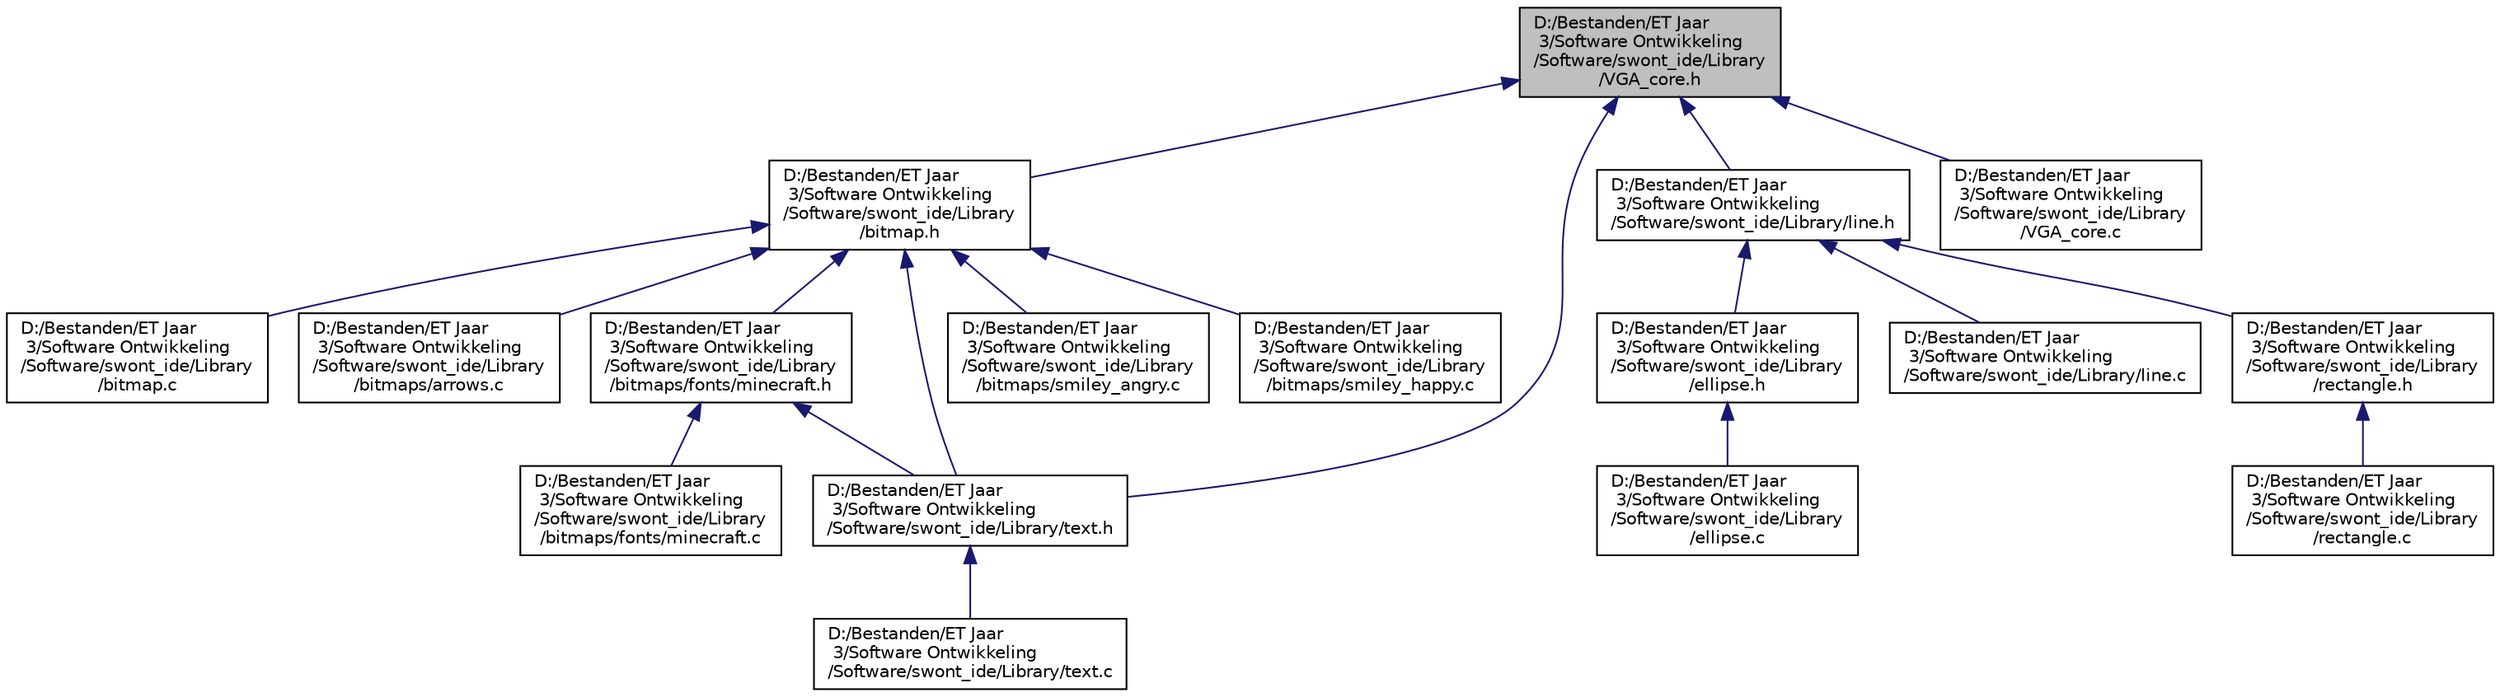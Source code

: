digraph "D:/Bestanden/ET Jaar 3/Software Ontwikkeling/Software/swont_ide/Library/VGA_core.h"
{
 // LATEX_PDF_SIZE
  edge [fontname="Helvetica",fontsize="10",labelfontname="Helvetica",labelfontsize="10"];
  node [fontname="Helvetica",fontsize="10",shape=record];
  Node1 [label="D:/Bestanden/ET Jaar\l 3/Software Ontwikkeling\l/Software/swont_ide/Library\l/VGA_core.h",height=0.2,width=0.4,color="black", fillcolor="grey75", style="filled", fontcolor="black",tooltip="This file is the headerfile of VGA_core.c."];
  Node1 -> Node2 [dir="back",color="midnightblue",fontsize="10",style="solid",fontname="Helvetica"];
  Node2 [label="D:/Bestanden/ET Jaar\l 3/Software Ontwikkeling\l/Software/swont_ide/Library\l/bitmap.h",height=0.2,width=0.4,color="black", fillcolor="white", style="filled",URL="$bitmap_8h.html",tooltip="This file is the headerfile of bitmap.c."];
  Node2 -> Node3 [dir="back",color="midnightblue",fontsize="10",style="solid",fontname="Helvetica"];
  Node3 [label="D:/Bestanden/ET Jaar\l 3/Software Ontwikkeling\l/Software/swont_ide/Library\l/bitmap.c",height=0.2,width=0.4,color="black", fillcolor="white", style="filled",URL="$bitmap_8c.html",tooltip="This file contains all API function responsible for drawing the different bitmaps."];
  Node2 -> Node4 [dir="back",color="midnightblue",fontsize="10",style="solid",fontname="Helvetica"];
  Node4 [label="D:/Bestanden/ET Jaar\l 3/Software Ontwikkeling\l/Software/swont_ide/Library\l/bitmaps/arrows.c",height=0.2,width=0.4,color="black", fillcolor="white", style="filled",URL="$arrows_8c.html",tooltip="This file contains all the data for the different arrow bitmaps. These bitmaps can be printed on the ..."];
  Node2 -> Node5 [dir="back",color="midnightblue",fontsize="10",style="solid",fontname="Helvetica"];
  Node5 [label="D:/Bestanden/ET Jaar\l 3/Software Ontwikkeling\l/Software/swont_ide/Library\l/bitmaps/fonts/minecraft.h",height=0.2,width=0.4,color="black", fillcolor="white", style="filled",URL="$minecraft_8h.html",tooltip="This file contains all the needed defines for the Minecraft font. This font supports both upper,..."];
  Node5 -> Node6 [dir="back",color="midnightblue",fontsize="10",style="solid",fontname="Helvetica"];
  Node6 [label="D:/Bestanden/ET Jaar\l 3/Software Ontwikkeling\l/Software/swont_ide/Library\l/bitmaps/fonts/minecraft.c",height=0.2,width=0.4,color="black", fillcolor="white", style="filled",URL="$minecraft_8c.html",tooltip="This file contains the pixel data for all the supported characters from the minecraft font."];
  Node5 -> Node7 [dir="back",color="midnightblue",fontsize="10",style="solid",fontname="Helvetica"];
  Node7 [label="D:/Bestanden/ET Jaar\l 3/Software Ontwikkeling\l/Software/swont_ide/Library/text.h",height=0.2,width=0.4,color="black", fillcolor="white", style="filled",URL="$text_8h.html",tooltip="This file contains all the needed defines for the text-drawing functions."];
  Node7 -> Node8 [dir="back",color="midnightblue",fontsize="10",style="solid",fontname="Helvetica"];
  Node8 [label="D:/Bestanden/ET Jaar\l 3/Software Ontwikkeling\l/Software/swont_ide/Library/text.c",height=0.2,width=0.4,color="black", fillcolor="white", style="filled",URL="$text_8c.html",tooltip=" "];
  Node2 -> Node9 [dir="back",color="midnightblue",fontsize="10",style="solid",fontname="Helvetica"];
  Node9 [label="D:/Bestanden/ET Jaar\l 3/Software Ontwikkeling\l/Software/swont_ide/Library\l/bitmaps/smiley_angry.c",height=0.2,width=0.4,color="black", fillcolor="white", style="filled",URL="$smiley__angry_8c.html",tooltip=" "];
  Node2 -> Node10 [dir="back",color="midnightblue",fontsize="10",style="solid",fontname="Helvetica"];
  Node10 [label="D:/Bestanden/ET Jaar\l 3/Software Ontwikkeling\l/Software/swont_ide/Library\l/bitmaps/smiley_happy.c",height=0.2,width=0.4,color="black", fillcolor="white", style="filled",URL="$smiley__happy_8c.html",tooltip="This file contains the smiley_happy pixel data. This data can be used in combination with the functio..."];
  Node2 -> Node7 [dir="back",color="midnightblue",fontsize="10",style="solid",fontname="Helvetica"];
  Node1 -> Node11 [dir="back",color="midnightblue",fontsize="10",style="solid",fontname="Helvetica"];
  Node11 [label="D:/Bestanden/ET Jaar\l 3/Software Ontwikkeling\l/Software/swont_ide/Library/line.h",height=0.2,width=0.4,color="black", fillcolor="white", style="filled",URL="$line_8h.html",tooltip="This file contains all API function responsible for drawing the different bitmaps."];
  Node11 -> Node12 [dir="back",color="midnightblue",fontsize="10",style="solid",fontname="Helvetica"];
  Node12 [label="D:/Bestanden/ET Jaar\l 3/Software Ontwikkeling\l/Software/swont_ide/Library\l/ellipse.h",height=0.2,width=0.4,color="black", fillcolor="white", style="filled",URL="$ellipse_8h.html",tooltip="This file contains all the needed defines for the ellipse drawing functions."];
  Node12 -> Node13 [dir="back",color="midnightblue",fontsize="10",style="solid",fontname="Helvetica"];
  Node13 [label="D:/Bestanden/ET Jaar\l 3/Software Ontwikkeling\l/Software/swont_ide/Library\l/ellipse.c",height=0.2,width=0.4,color="black", fillcolor="white", style="filled",URL="$ellipse_8c.html",tooltip="This file contains all API function responsible for drawing an ellipse on the screen."];
  Node11 -> Node14 [dir="back",color="midnightblue",fontsize="10",style="solid",fontname="Helvetica"];
  Node14 [label="D:/Bestanden/ET Jaar\l 3/Software Ontwikkeling\l/Software/swont_ide/Library/line.c",height=0.2,width=0.4,color="black", fillcolor="white", style="filled",URL="$line_8c.html",tooltip="This file contains the API-function for drawing a line."];
  Node11 -> Node15 [dir="back",color="midnightblue",fontsize="10",style="solid",fontname="Helvetica"];
  Node15 [label="D:/Bestanden/ET Jaar\l 3/Software Ontwikkeling\l/Software/swont_ide/Library\l/rectangle.h",height=0.2,width=0.4,color="black", fillcolor="white", style="filled",URL="$rectangle_8h.html",tooltip="This file contains all the needed defines for the rectangle drawing functions."];
  Node15 -> Node16 [dir="back",color="midnightblue",fontsize="10",style="solid",fontname="Helvetica"];
  Node16 [label="D:/Bestanden/ET Jaar\l 3/Software Ontwikkeling\l/Software/swont_ide/Library\l/rectangle.c",height=0.2,width=0.4,color="black", fillcolor="white", style="filled",URL="$rectangle_8c.html",tooltip="This file contains all API function responsible for drawing a rectangle on the screen."];
  Node1 -> Node7 [dir="back",color="midnightblue",fontsize="10",style="solid",fontname="Helvetica"];
  Node1 -> Node17 [dir="back",color="midnightblue",fontsize="10",style="solid",fontname="Helvetica"];
  Node17 [label="D:/Bestanden/ET Jaar\l 3/Software Ontwikkeling\l/Software/swont_ide/Library\l/VGA_core.c",height=0.2,width=0.4,color="black", fillcolor="white", style="filled",URL="$_v_g_a__core_8c.html",tooltip="This file contains all the core functions for controlling the VGA screen."];
}
